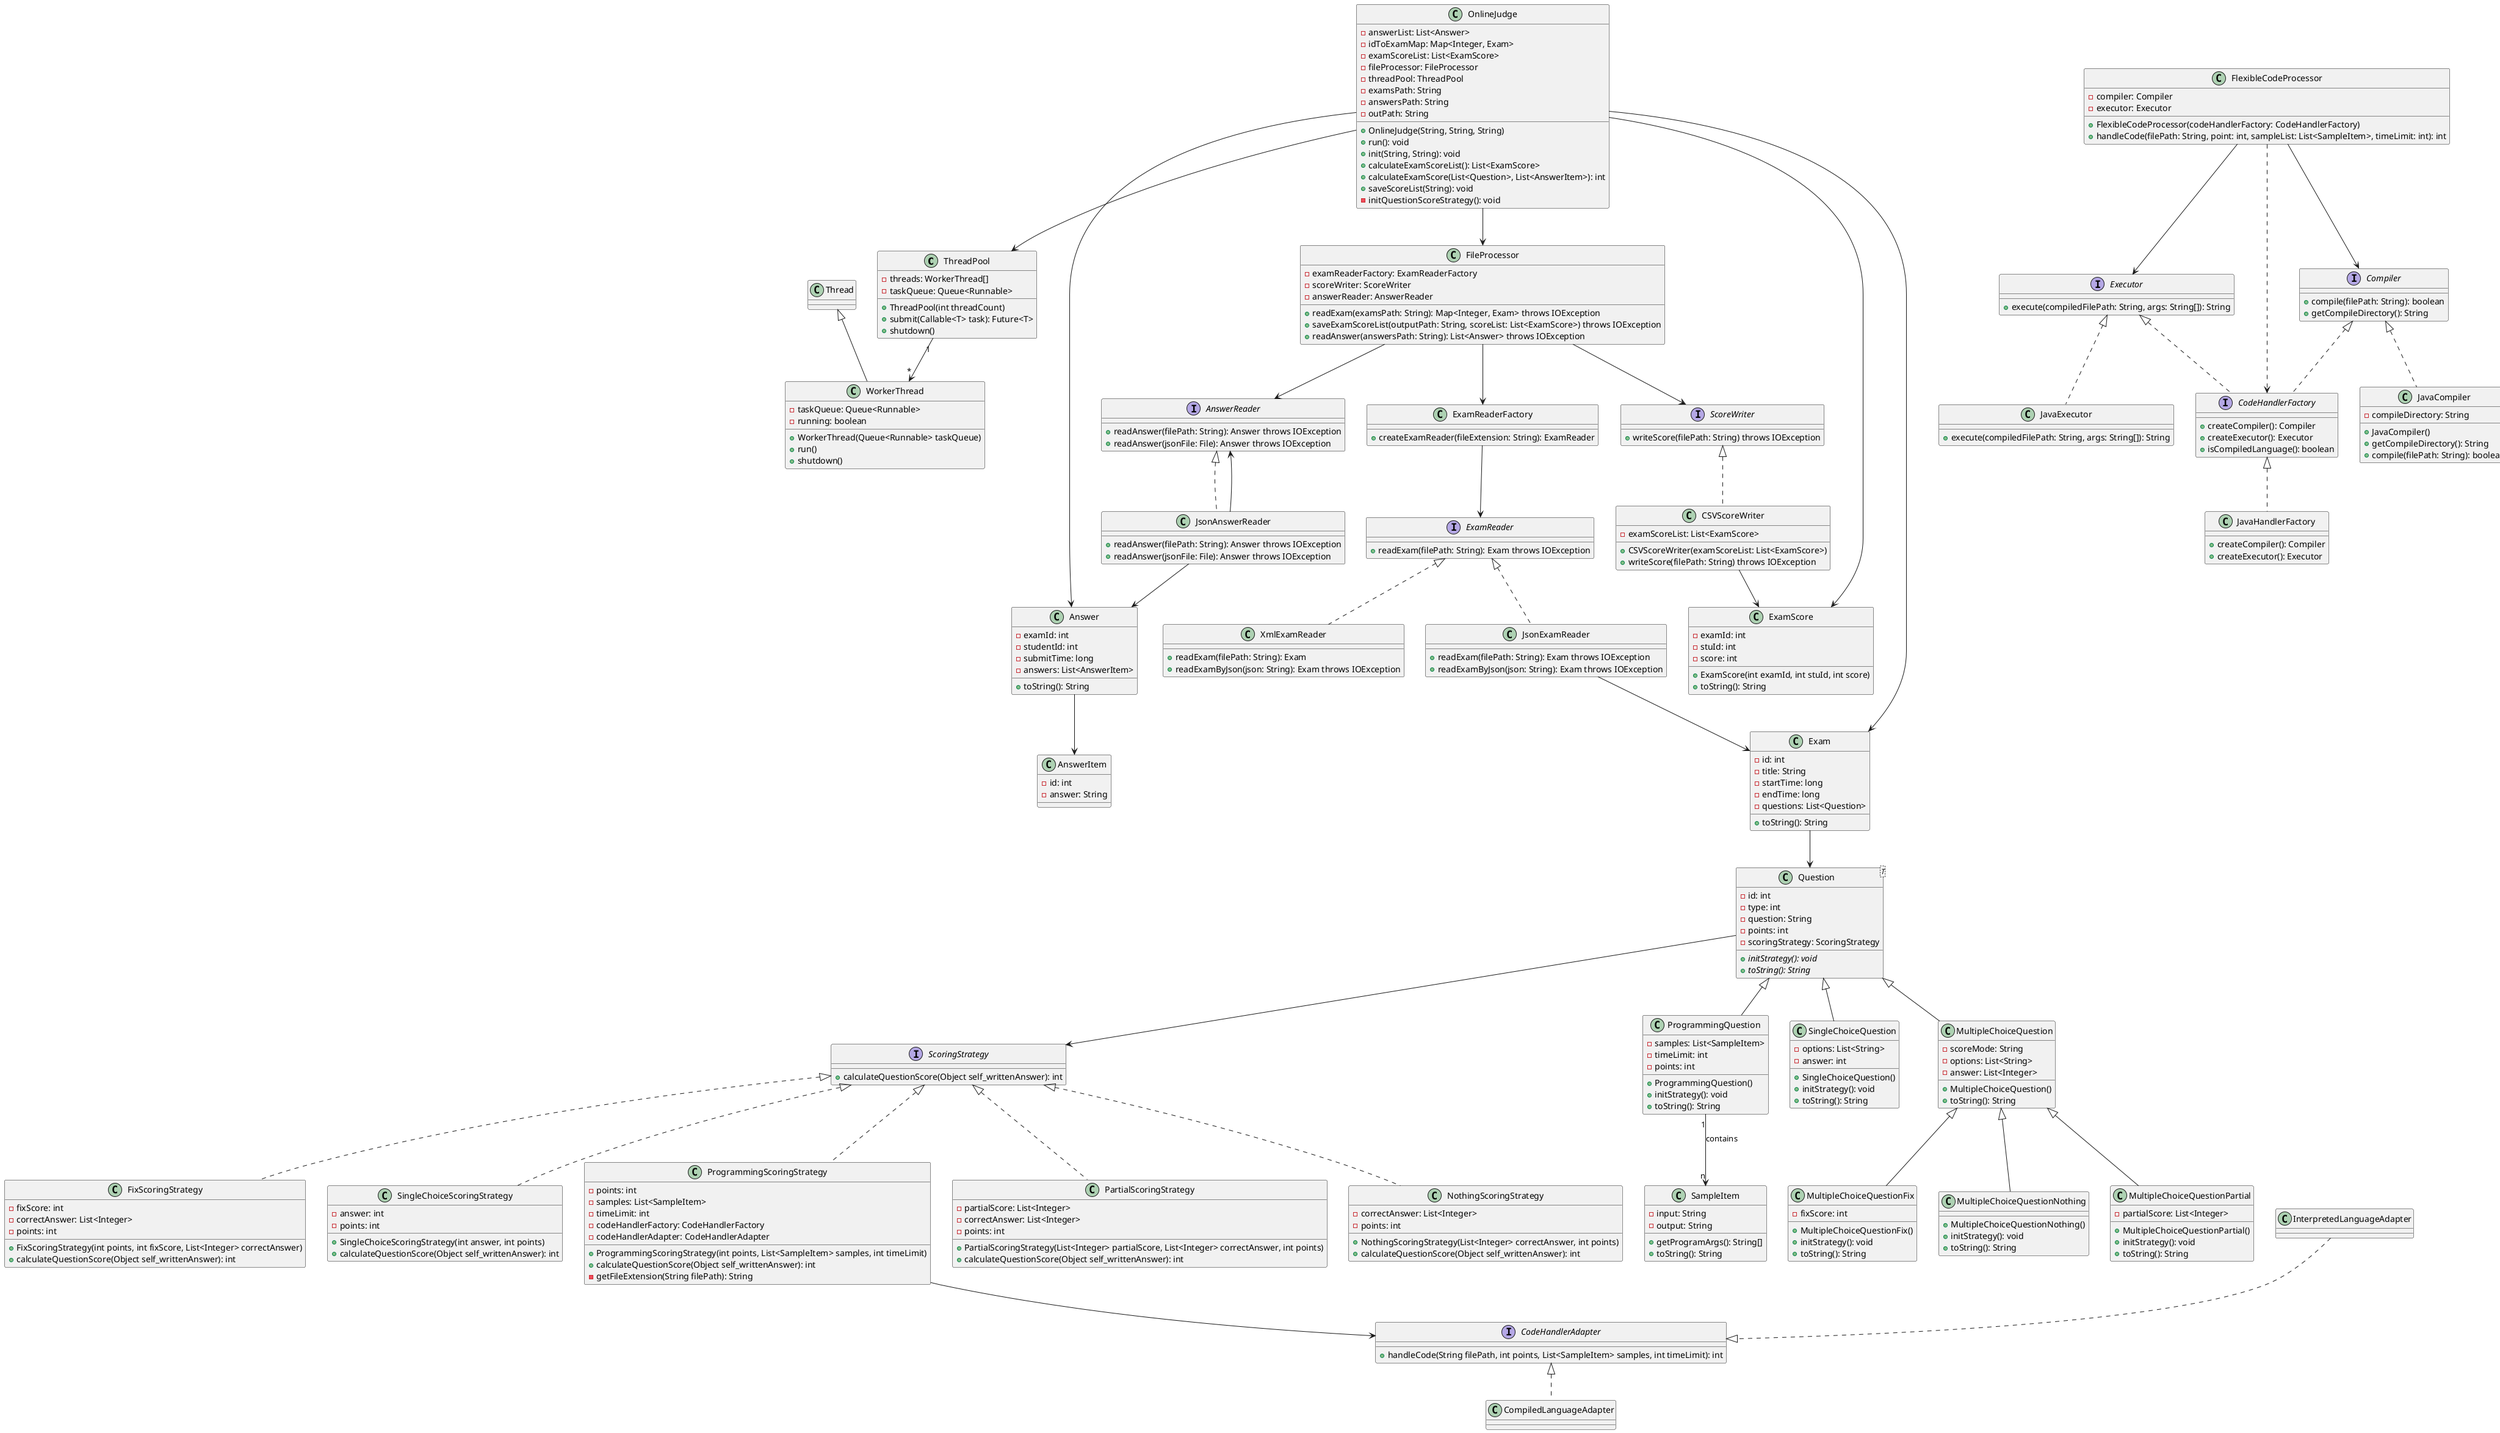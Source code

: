 @startuml

class ThreadPool {
    - threads: WorkerThread[]
    - taskQueue: Queue<Runnable>
    + {method} ThreadPool(int threadCount)
    + {method} submit(Callable<T> task): Future<T>
    + {method} shutdown()
}

class WorkerThread extends Thread {
    - taskQueue: Queue<Runnable>
    - running: boolean
    + {method} WorkerThread(Queue<Runnable> taskQueue)
    + {method} run()
    + {method} shutdown()
}


class OnlineJudge {
    - answerList: List<Answer>
    - idToExamMap: Map<Integer, Exam>
    - examScoreList: List<ExamScore>
    - fileProcessor: FileProcessor
    - threadPool: ThreadPool
    - examsPath: String
    - answersPath: String
    - outPath: String
    + OnlineJudge(String, String, String)
    + run(): void
    + init(String, String): void
    + calculateExamScoreList(): List<ExamScore>
    + calculateExamScore(List<Question>, List<AnswerItem>): int
    + saveScoreList(String): void
    - initQuestionScoreStrategy(): void
}

interface ScoringStrategy {
    + {method} calculateQuestionScore(Object self_writtenAnswer): int
}


class SingleChoiceScoringStrategy implements ScoringStrategy {
    - answer: int
    - points: int
    + {method} SingleChoiceScoringStrategy(int answer, int points)
    + {method} calculateQuestionScore(Object self_writtenAnswer): int
}

class ProgrammingScoringStrategy implements ScoringStrategy {
    - points: int
    - samples: List<SampleItem>
    - timeLimit: int
    - codeHandlerFactory: CodeHandlerFactory
    - codeHandlerAdapter: CodeHandlerAdapter
    + {method} ProgrammingScoringStrategy(int points, List<SampleItem> samples, int timeLimit)
    + {method} calculateQuestionScore(Object self_writtenAnswer): int
    - {method} getFileExtension(String filePath): String
}


interface CodeHandlerAdapter {
    + {method} handleCode(String filePath, int points, List<SampleItem> samples, int timeLimit): int
}


class PartialScoringStrategy implements ScoringStrategy {
    - partialScore: List<Integer>
    - correctAnswer: List<Integer>
    - points: int
    + {method} PartialScoringStrategy(List<Integer> partialScore, List<Integer> correctAnswer, int points)
    + {method} calculateQuestionScore(Object self_writtenAnswer): int
}

class NothingScoringStrategy implements ScoringStrategy {
    - correctAnswer: List<Integer>
    - points: int
    + {method} NothingScoringStrategy(List<Integer> correctAnswer, int points)
    + {method} calculateQuestionScore(Object self_writtenAnswer): int
}

class FixScoringStrategy implements ScoringStrategy {
    - fixScore: int
    - correctAnswer: List<Integer>
    - points: int
    + {method} FixScoringStrategy(int points, int fixScore, List<Integer> correctAnswer)
    + {method} calculateQuestionScore(Object self_writtenAnswer): int
}

class Question<T> {
    - id: int
    - type: int
    - question: String
    - points: int
    - scoringStrategy: ScoringStrategy
    + {abstract} initStrategy(): void
    + {abstract} toString(): String
}

class ProgrammingQuestion extends Question{
    - samples: List<SampleItem>
    - timeLimit: int
    - points: int
    + {method} ProgrammingQuestion()
    + {method} initStrategy(): void
    + {method} toString(): String
}

class SingleChoiceQuestion extends Question{
    - options: List<String>
    - answer: int
    + {method} SingleChoiceQuestion()
    + {method} initStrategy(): void
    + {method} toString(): String
}

class MultipleChoiceQuestion extends Question{
    - scoreMode: String
    - options: List<String>
    - answer: List<Integer>
    + {method} MultipleChoiceQuestion()
    + {method} toString(): String
}

class MultipleChoiceQuestionFix extends MultipleChoiceQuestion{
    - fixScore: int
    + {method} MultipleChoiceQuestionFix()
    + {method} initStrategy(): void
    + {method} toString(): String
}

class MultipleChoiceQuestionNothing extends MultipleChoiceQuestion{
    + {method} MultipleChoiceQuestionNothing()
    + {method} initStrategy(): void
    + {method} toString(): String
}

class MultipleChoiceQuestionPartial extends MultipleChoiceQuestion{
    - partialScore: List<Integer>
    + {method} MultipleChoiceQuestionPartial()
    + {method} initStrategy(): void
    + {method} toString(): String
}

class Answer {
    - examId: int
    - studentId: int
    - submitTime: long
    - answers: List<AnswerItem>
    + toString(): String
}

class AnswerItem {
    - id: int
    - answer: String
}

class Exam {
    - id: int
    - title: String
    - startTime: long
    - endTime: long
    - questions: List<Question>
    + toString(): String
}

class ExamScore {
    - examId: int
    - stuId: int
    - score: int
    + ExamScore(int examId, int stuId, int score)
    + toString(): String
}

class SampleItem {
    - input: String
    - output: String
    + getProgramArgs(): String[]
    + toString(): String
}

interface ScoreWriter {
    + writeScore(filePath: String) throws IOException
}

interface ExamReader {
    + readExam(filePath: String): Exam throws IOException
}

interface AnswerReader {
    + readAnswer(filePath: String): Answer throws IOException
    + readAnswer(jsonFile: File): Answer throws IOException
}

class FileProcessor {
    - examReaderFactory: ExamReaderFactory
    - scoreWriter: ScoreWriter
    - answerReader: AnswerReader

    + readExam(examsPath: String): Map<Integer, Exam> throws IOException
    + saveExamScoreList(outputPath: String, scoreList: List<ExamScore>) throws IOException
    + readAnswer(answersPath: String): List<Answer> throws IOException
}

class ExamReaderFactory {
    + createExamReader(fileExtension: String): ExamReader
}

class CSVScoreWriter implements ScoreWriter{
    - examScoreList: List<ExamScore>

    + CSVScoreWriter(examScoreList: List<ExamScore>)
    + writeScore(filePath: String) throws IOException
}

class JsonAnswerReader implements AnswerReader{
    + readAnswer(filePath: String): Answer throws IOException
    + readAnswer(jsonFile: File): Answer throws IOException
}

class JsonExamReader implements ExamReader{
    + readExam(filePath: String): Exam throws IOException
    + readExamByJson(json: String): Exam throws IOException
}

class XmlExamReader implements ExamReader{
    + readExam(filePath: String): Exam
    + readExamByJson(json: String): Exam throws IOException
}

interface Executor {
    + execute(compiledFilePath: String, args: String[]): String
}

interface Compiler {
    + compile(filePath: String): boolean
    + getCompileDirectory(): String
}

interface CodeHandlerFactory {
    + createCompiler(): Compiler
    + createExecutor(): Executor
    + isCompiledLanguage(): boolean
}



class JavaCompiler implements Compiler{
    - compileDirectory: String

    + JavaCompiler()
    + getCompileDirectory(): String
    + compile(filePath: String): boolean
}

class JavaExecutor implements Executor{
    + execute(compiledFilePath: String, args: String[]): String
}

class JavaHandlerFactory implements CodeHandlerFactory{
    + createCompiler(): Compiler
    + createExecutor(): Executor
}

class FlexibleCodeProcessor {
    - compiler: Compiler
    - executor: Executor

    + FlexibleCodeProcessor(codeHandlerFactory: CodeHandlerFactory)
    + handleCode(filePath: String, point: int, sampleList: List<SampleItem>, timeLimit: int): int
}

OnlineJudge --> Answer
OnlineJudge --> Exam
OnlineJudge --> ExamScore
OnlineJudge --> FileProcessor
OnlineJudge --> ThreadPool

FileProcessor --> ExamReaderFactory
FileProcessor --> ScoreWriter
FileProcessor --> AnswerReader

Question --> ScoringStrategy

ProgrammingQuestion "1" --> "n" SampleItem : contains
ProgrammingScoringStrategy --> CodeHandlerAdapter



CodeHandlerAdapter <|.. CompiledLanguageAdapter


ThreadPool "1" --> "*" WorkerThread

Answer --> AnswerItem

Exam --> Question


ExamReaderFactory --> ExamReader

CSVScoreWriter --> ExamScore

JsonAnswerReader --> AnswerReader
JsonAnswerReader --> Answer

JsonExamReader --> Exam

Executor <|.. CodeHandlerFactory
Compiler <|.. CodeHandlerFactory

FlexibleCodeProcessor --> Compiler
FlexibleCodeProcessor --> Executor
FlexibleCodeProcessor ..> CodeHandlerFactory

InterpretedLanguageAdapter ..|> CodeHandlerAdapter

@enduml

